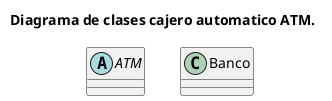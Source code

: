 @startuml

Title Diagrama de clases cajero automatico ATM.

abstract class ATM {

}

class Banco {
}

@enduml